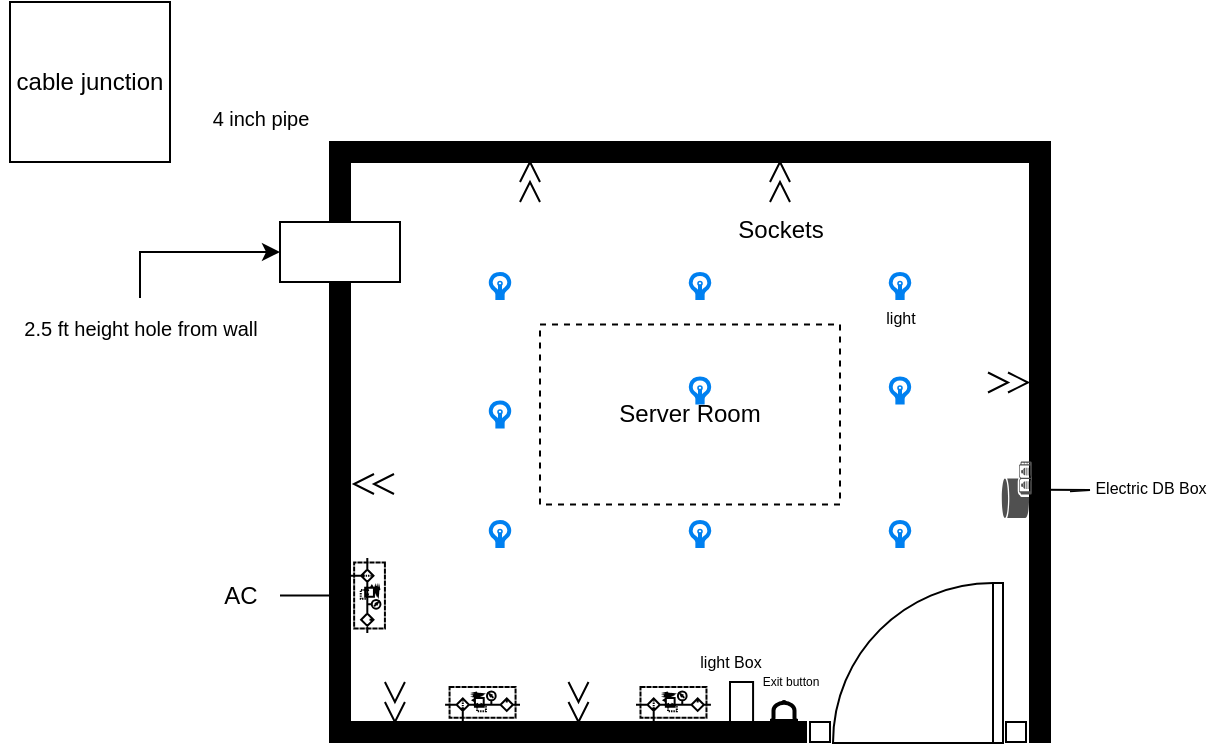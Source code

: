 <mxfile version="22.0.8" type="github">
  <diagram name="Page-1" id="bCyZ8yfbj6f0R-I90FGf">
    <mxGraphModel dx="811" dy="421" grid="1" gridSize="10" guides="1" tooltips="1" connect="1" arrows="1" fold="1" page="1" pageScale="1" pageWidth="1100" pageHeight="850" math="0" shadow="0">
      <root>
        <mxCell id="0" />
        <mxCell id="1" parent="0" />
        <mxCell id="NETBPx4CNEGQBiJZtbOW-5" value="" style="verticalLabelPosition=bottom;html=1;verticalAlign=top;align=center;shape=mxgraph.floorplan.wallU;fillColor=strokeColor;" vertex="1" parent="1">
          <mxGeometry x="360" y="240" width="360" height="300" as="geometry" />
        </mxCell>
        <mxCell id="NETBPx4CNEGQBiJZtbOW-7" value="" style="verticalLabelPosition=bottom;html=1;verticalAlign=top;align=center;shape=mxgraph.floorplan.doorRight;aspect=fixed;rotation=90;" vertex="1" parent="1">
          <mxGeometry x="614" y="458" width="80" height="85" as="geometry" />
        </mxCell>
        <mxCell id="NETBPx4CNEGQBiJZtbOW-10" value="" style="rounded=0;whiteSpace=wrap;html=1;" vertex="1" parent="1">
          <mxGeometry x="698" y="530" width="10" height="10" as="geometry" />
        </mxCell>
        <mxCell id="NETBPx4CNEGQBiJZtbOW-11" value="" style="verticalLabelPosition=bottom;html=1;verticalAlign=top;align=center;shape=mxgraph.floorplan.wall;fillColor=strokeColor;direction=south;rotation=-90;" vertex="1" parent="1">
          <mxGeometry x="479.25" y="421.25" width="10" height="227.5" as="geometry" />
        </mxCell>
        <mxCell id="NETBPx4CNEGQBiJZtbOW-12" value="" style="rounded=0;whiteSpace=wrap;html=1;" vertex="1" parent="1">
          <mxGeometry x="600" y="530" width="10" height="10" as="geometry" />
        </mxCell>
        <mxCell id="NETBPx4CNEGQBiJZtbOW-14" value="" style="rounded=0;whiteSpace=wrap;html=1;" vertex="1" parent="1">
          <mxGeometry x="335" y="280" width="60" height="30" as="geometry" />
        </mxCell>
        <mxCell id="NETBPx4CNEGQBiJZtbOW-15" value="" style="shape=image;html=1;verticalAlign=top;verticalLabelPosition=bottom;labelBackgroundColor=#ffffff;imageAspect=0;aspect=fixed;image=https://cdn1.iconfinder.com/data/icons/DarkGlass_Reworked/128x128/filesystems/pipe.png;rotation=30;" vertex="1" parent="1">
          <mxGeometry x="280" y="228" width="60" height="60" as="geometry" />
        </mxCell>
        <mxCell id="NETBPx4CNEGQBiJZtbOW-16" value="4 inch pipe" style="text;html=1;align=center;verticalAlign=middle;resizable=0;points=[];autosize=1;strokeColor=none;fillColor=none;fontSize=10;" vertex="1" parent="1">
          <mxGeometry x="290" y="213" width="70" height="30" as="geometry" />
        </mxCell>
        <mxCell id="NETBPx4CNEGQBiJZtbOW-17" value="cable junction" style="whiteSpace=wrap;html=1;aspect=fixed;" vertex="1" parent="1">
          <mxGeometry x="200" y="170" width="80" height="80" as="geometry" />
        </mxCell>
        <mxCell id="NETBPx4CNEGQBiJZtbOW-20" style="edgeStyle=orthogonalEdgeStyle;rounded=0;orthogonalLoop=1;jettySize=auto;html=1;entryX=0;entryY=0.5;entryDx=0;entryDy=0;" edge="1" parent="1" source="NETBPx4CNEGQBiJZtbOW-18" target="NETBPx4CNEGQBiJZtbOW-14">
          <mxGeometry relative="1" as="geometry" />
        </mxCell>
        <mxCell id="NETBPx4CNEGQBiJZtbOW-18" value="&lt;font style=&quot;font-size: 10px;&quot;&gt;2.5 ft height hole from wall&lt;/font&gt;" style="text;html=1;align=center;verticalAlign=middle;resizable=0;points=[];autosize=1;strokeColor=none;fillColor=none;" vertex="1" parent="1">
          <mxGeometry x="195" y="318" width="140" height="30" as="geometry" />
        </mxCell>
        <mxCell id="NETBPx4CNEGQBiJZtbOW-21" value="Server Room" style="rounded=0;whiteSpace=wrap;html=1;dashed=1;" vertex="1" parent="1">
          <mxGeometry x="465" y="331.25" width="150" height="90" as="geometry" />
        </mxCell>
        <mxCell id="NETBPx4CNEGQBiJZtbOW-22" value="" style="html=1;verticalLabelPosition=bottom;align=center;labelBackgroundColor=#ffffff;verticalAlign=top;strokeWidth=2;strokeColor=#0080F0;shadow=0;dashed=0;shape=mxgraph.ios7.icons.lightbulb;" vertex="1" parent="1">
          <mxGeometry x="440" y="306" width="10" height="12" as="geometry" />
        </mxCell>
        <mxCell id="NETBPx4CNEGQBiJZtbOW-23" value="" style="html=1;verticalLabelPosition=bottom;align=center;labelBackgroundColor=#ffffff;verticalAlign=top;strokeWidth=2;strokeColor=#0080F0;shadow=0;dashed=0;shape=mxgraph.ios7.icons.lightbulb;" vertex="1" parent="1">
          <mxGeometry x="540" y="306" width="10" height="12" as="geometry" />
        </mxCell>
        <mxCell id="NETBPx4CNEGQBiJZtbOW-24" value="" style="html=1;verticalLabelPosition=bottom;align=center;labelBackgroundColor=#ffffff;verticalAlign=top;strokeWidth=2;strokeColor=#0080F0;shadow=0;dashed=0;shape=mxgraph.ios7.icons.lightbulb;" vertex="1" parent="1">
          <mxGeometry x="640" y="306" width="10" height="12" as="geometry" />
        </mxCell>
        <mxCell id="NETBPx4CNEGQBiJZtbOW-25" value="" style="html=1;verticalLabelPosition=bottom;align=center;labelBackgroundColor=#ffffff;verticalAlign=top;strokeWidth=2;strokeColor=#0080F0;shadow=0;dashed=0;shape=mxgraph.ios7.icons.lightbulb;" vertex="1" parent="1">
          <mxGeometry x="640" y="358.25" width="10" height="12" as="geometry" />
        </mxCell>
        <mxCell id="NETBPx4CNEGQBiJZtbOW-26" value="" style="html=1;verticalLabelPosition=bottom;align=center;labelBackgroundColor=#ffffff;verticalAlign=top;strokeWidth=2;strokeColor=#0080F0;shadow=0;dashed=0;shape=mxgraph.ios7.icons.lightbulb;" vertex="1" parent="1">
          <mxGeometry x="540" y="358.25" width="10" height="12" as="geometry" />
        </mxCell>
        <mxCell id="NETBPx4CNEGQBiJZtbOW-27" value="" style="html=1;verticalLabelPosition=bottom;align=center;labelBackgroundColor=#ffffff;verticalAlign=top;strokeWidth=2;strokeColor=#0080F0;shadow=0;dashed=0;shape=mxgraph.ios7.icons.lightbulb;" vertex="1" parent="1">
          <mxGeometry x="640" y="430" width="10" height="12" as="geometry" />
        </mxCell>
        <mxCell id="NETBPx4CNEGQBiJZtbOW-28" value="" style="html=1;verticalLabelPosition=bottom;align=center;labelBackgroundColor=#ffffff;verticalAlign=top;strokeWidth=2;strokeColor=#0080F0;shadow=0;dashed=0;shape=mxgraph.ios7.icons.lightbulb;" vertex="1" parent="1">
          <mxGeometry x="540" y="430" width="10" height="12" as="geometry" />
        </mxCell>
        <mxCell id="NETBPx4CNEGQBiJZtbOW-29" value="" style="html=1;verticalLabelPosition=bottom;align=center;labelBackgroundColor=#ffffff;verticalAlign=top;strokeWidth=2;strokeColor=#0080F0;shadow=0;dashed=0;shape=mxgraph.ios7.icons.lightbulb;" vertex="1" parent="1">
          <mxGeometry x="440" y="370.25" width="10" height="12" as="geometry" />
        </mxCell>
        <mxCell id="NETBPx4CNEGQBiJZtbOW-30" value="" style="html=1;verticalLabelPosition=bottom;align=center;labelBackgroundColor=#ffffff;verticalAlign=top;strokeWidth=2;strokeColor=#0080F0;shadow=0;dashed=0;shape=mxgraph.ios7.icons.lightbulb;" vertex="1" parent="1">
          <mxGeometry x="440" y="430" width="10" height="12" as="geometry" />
        </mxCell>
        <mxCell id="NETBPx4CNEGQBiJZtbOW-31" value="light" style="text;html=1;align=center;verticalAlign=middle;resizable=0;points=[];autosize=1;strokeColor=none;fillColor=none;fontSize=8;" vertex="1" parent="1">
          <mxGeometry x="625" y="318" width="40" height="20" as="geometry" />
        </mxCell>
        <mxCell id="NETBPx4CNEGQBiJZtbOW-32" value="" style="pointerEvents=1;verticalLabelPosition=bottom;shadow=0;dashed=0;align=center;html=1;verticalAlign=top;shape=mxgraph.electrical.miscellaneous.plug_socket_connection" vertex="1" parent="1">
          <mxGeometry x="455" y="250" width="10" height="20" as="geometry" />
        </mxCell>
        <mxCell id="NETBPx4CNEGQBiJZtbOW-33" value="Sockets" style="pointerEvents=1;verticalLabelPosition=bottom;shadow=0;dashed=0;align=center;html=1;verticalAlign=top;shape=mxgraph.electrical.miscellaneous.plug_socket_connection" vertex="1" parent="1">
          <mxGeometry x="580" y="250" width="10" height="20" as="geometry" />
        </mxCell>
        <mxCell id="NETBPx4CNEGQBiJZtbOW-34" value="" style="pointerEvents=1;verticalLabelPosition=bottom;shadow=0;dashed=0;align=center;html=1;verticalAlign=top;shape=mxgraph.electrical.miscellaneous.plug_socket_connection;rotation=-90;" vertex="1" parent="1">
          <mxGeometry x="377" y="401" width="10" height="20" as="geometry" />
        </mxCell>
        <mxCell id="NETBPx4CNEGQBiJZtbOW-35" value="" style="pointerEvents=1;verticalLabelPosition=bottom;shadow=0;dashed=0;align=center;html=1;verticalAlign=top;shape=mxgraph.electrical.miscellaneous.plug_socket_connection;rotation=90;" vertex="1" parent="1">
          <mxGeometry x="694" y="350.25" width="10" height="20" as="geometry" />
        </mxCell>
        <mxCell id="NETBPx4CNEGQBiJZtbOW-36" value="" style="verticalLabelPosition=bottom;aspect=fixed;html=1;verticalAlign=top;fillColor=strokeColor;align=center;outlineConnect=0;shape=mxgraph.fluid_power.x12160_detailed;points=[[0,0.505,0],[1,0.505,0],[0.236,1,0]]" vertex="1" parent="1">
          <mxGeometry x="417.54" y="512.54" width="37.46" height="17.46" as="geometry" />
        </mxCell>
        <mxCell id="NETBPx4CNEGQBiJZtbOW-37" value="" style="verticalLabelPosition=bottom;aspect=fixed;html=1;verticalAlign=top;fillColor=strokeColor;align=center;outlineConnect=0;shape=mxgraph.fluid_power.x12160_detailed;points=[[0,0.505,0],[1,0.505,0],[0.236,1,0]]" vertex="1" parent="1">
          <mxGeometry x="513" y="512.54" width="37.46" height="17.46" as="geometry" />
        </mxCell>
        <mxCell id="NETBPx4CNEGQBiJZtbOW-38" value="" style="verticalLabelPosition=bottom;aspect=fixed;html=1;verticalAlign=top;fillColor=strokeColor;align=center;outlineConnect=0;shape=mxgraph.fluid_power.x12160_detailed;points=[[0,0.505,0],[1,0.505,0],[0.236,1,0]];rotation=90;" vertex="1" parent="1">
          <mxGeometry x="360" y="458.0" width="37.46" height="17.46" as="geometry" />
        </mxCell>
        <mxCell id="NETBPx4CNEGQBiJZtbOW-40" style="edgeStyle=orthogonalEdgeStyle;rounded=0;orthogonalLoop=1;jettySize=auto;html=1;fontColor=#4a4545;" edge="1" parent="1" source="NETBPx4CNEGQBiJZtbOW-39" target="NETBPx4CNEGQBiJZtbOW-38">
          <mxGeometry relative="1" as="geometry" />
        </mxCell>
        <mxCell id="NETBPx4CNEGQBiJZtbOW-39" value="AC" style="text;html=1;align=center;verticalAlign=middle;resizable=0;points=[];autosize=1;strokeColor=none;fillColor=none;" vertex="1" parent="1">
          <mxGeometry x="295" y="451.73" width="40" height="30" as="geometry" />
        </mxCell>
        <mxCell id="NETBPx4CNEGQBiJZtbOW-41" value="" style="pointerEvents=1;verticalLabelPosition=bottom;shadow=0;dashed=0;align=center;html=1;verticalAlign=top;shape=mxgraph.electrical.miscellaneous.plug_socket_connection;rotation=-180;" vertex="1" parent="1">
          <mxGeometry x="387.46" y="510" width="10" height="20" as="geometry" />
        </mxCell>
        <mxCell id="NETBPx4CNEGQBiJZtbOW-42" value="" style="pointerEvents=1;verticalLabelPosition=bottom;shadow=0;dashed=0;align=center;html=1;verticalAlign=top;shape=mxgraph.electrical.miscellaneous.plug_socket_connection;rotation=-180;" vertex="1" parent="1">
          <mxGeometry x="479.25" y="510" width="10" height="20" as="geometry" />
        </mxCell>
        <mxCell id="NETBPx4CNEGQBiJZtbOW-43" value="" style="verticalLabelPosition=bottom;align=center;dashed=0;html=1;verticalAlign=top;shape=mxgraph.pid.filters.liquid_Filter_(bag,_candle,_cartridge);" vertex="1" parent="1">
          <mxGeometry x="560" y="510" width="11.54" height="20" as="geometry" />
        </mxCell>
        <mxCell id="NETBPx4CNEGQBiJZtbOW-47" value="light Box" style="text;html=1;align=center;verticalAlign=middle;resizable=0;points=[];autosize=1;strokeColor=none;fillColor=none;fontSize=8;" vertex="1" parent="1">
          <mxGeometry x="535" y="490" width="50" height="20" as="geometry" />
        </mxCell>
        <mxCell id="NETBPx4CNEGQBiJZtbOW-50" value="" style="html=1;verticalLabelPosition=bottom;align=center;labelBackgroundColor=#ffffff;verticalAlign=top;strokeWidth=2;shadow=0;dashed=0;shape=mxgraph.ios7.icons.bell;" vertex="1" parent="1">
          <mxGeometry x="580" y="520" width="14" height="10" as="geometry" />
        </mxCell>
        <mxCell id="NETBPx4CNEGQBiJZtbOW-51" value="Exit button" style="text;html=1;align=center;verticalAlign=middle;resizable=0;points=[];autosize=1;strokeColor=none;fillColor=none;strokeWidth=0;fontSize=6;" vertex="1" parent="1">
          <mxGeometry x="565" y="500" width="50" height="20" as="geometry" />
        </mxCell>
        <mxCell id="NETBPx4CNEGQBiJZtbOW-52" value="" style="sketch=0;shadow=0;dashed=0;html=1;strokeColor=none;fillColor=#505050;labelPosition=center;verticalLabelPosition=bottom;verticalAlign=top;outlineConnect=0;align=center;shape=mxgraph.office.databases.address_book_store;rotation=-90;" vertex="1" parent="1">
          <mxGeometry x="689.32" y="406.32" width="28.25" height="15.13" as="geometry" />
        </mxCell>
        <mxCell id="NETBPx4CNEGQBiJZtbOW-53" value="&lt;font style=&quot;font-size: 8px;&quot;&gt;Electric DB Box&lt;/font&gt;" style="text;html=1;align=center;verticalAlign=middle;resizable=0;points=[];autosize=1;strokeColor=none;fillColor=none;" vertex="1" parent="1">
          <mxGeometry x="730" y="397" width="80" height="30" as="geometry" />
        </mxCell>
        <mxCell id="NETBPx4CNEGQBiJZtbOW-54" value="" style="endArrow=classic;html=1;rounded=0;" edge="1" parent="1" source="NETBPx4CNEGQBiJZtbOW-53" target="NETBPx4CNEGQBiJZtbOW-52">
          <mxGeometry width="50" height="50" relative="1" as="geometry">
            <mxPoint x="770" y="471" as="sourcePoint" />
            <mxPoint x="820" y="421" as="targetPoint" />
            <Array as="points">
              <mxPoint x="740" y="414" />
            </Array>
          </mxGeometry>
        </mxCell>
      </root>
    </mxGraphModel>
  </diagram>
</mxfile>
